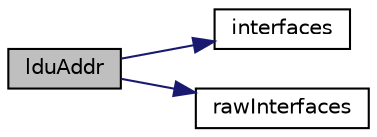 digraph "lduAddr"
{
  bgcolor="transparent";
  edge [fontname="Helvetica",fontsize="10",labelfontname="Helvetica",labelfontsize="10"];
  node [fontname="Helvetica",fontsize="10",shape=record];
  rankdir="LR";
  Node1 [label="lduAddr",height=0.2,width=0.4,color="black", fillcolor="grey75", style="filled", fontcolor="black"];
  Node1 -> Node2 [color="midnightblue",fontsize="10",style="solid",fontname="Helvetica"];
  Node2 [label="interfaces",height=0.2,width=0.4,color="black",URL="$a01308.html#a4c29c48a2aea85c3e3ed6ad6b2a23a89",tooltip="Return a list of pointers for each patch. "];
  Node1 -> Node3 [color="midnightblue",fontsize="10",style="solid",fontname="Helvetica"];
  Node3 [label="rawInterfaces",height=0.2,width=0.4,color="black",URL="$a01308.html#a94bcca65192edb6c99884d11b00f416e",tooltip="Return a list of pointers for each patch. "];
}
